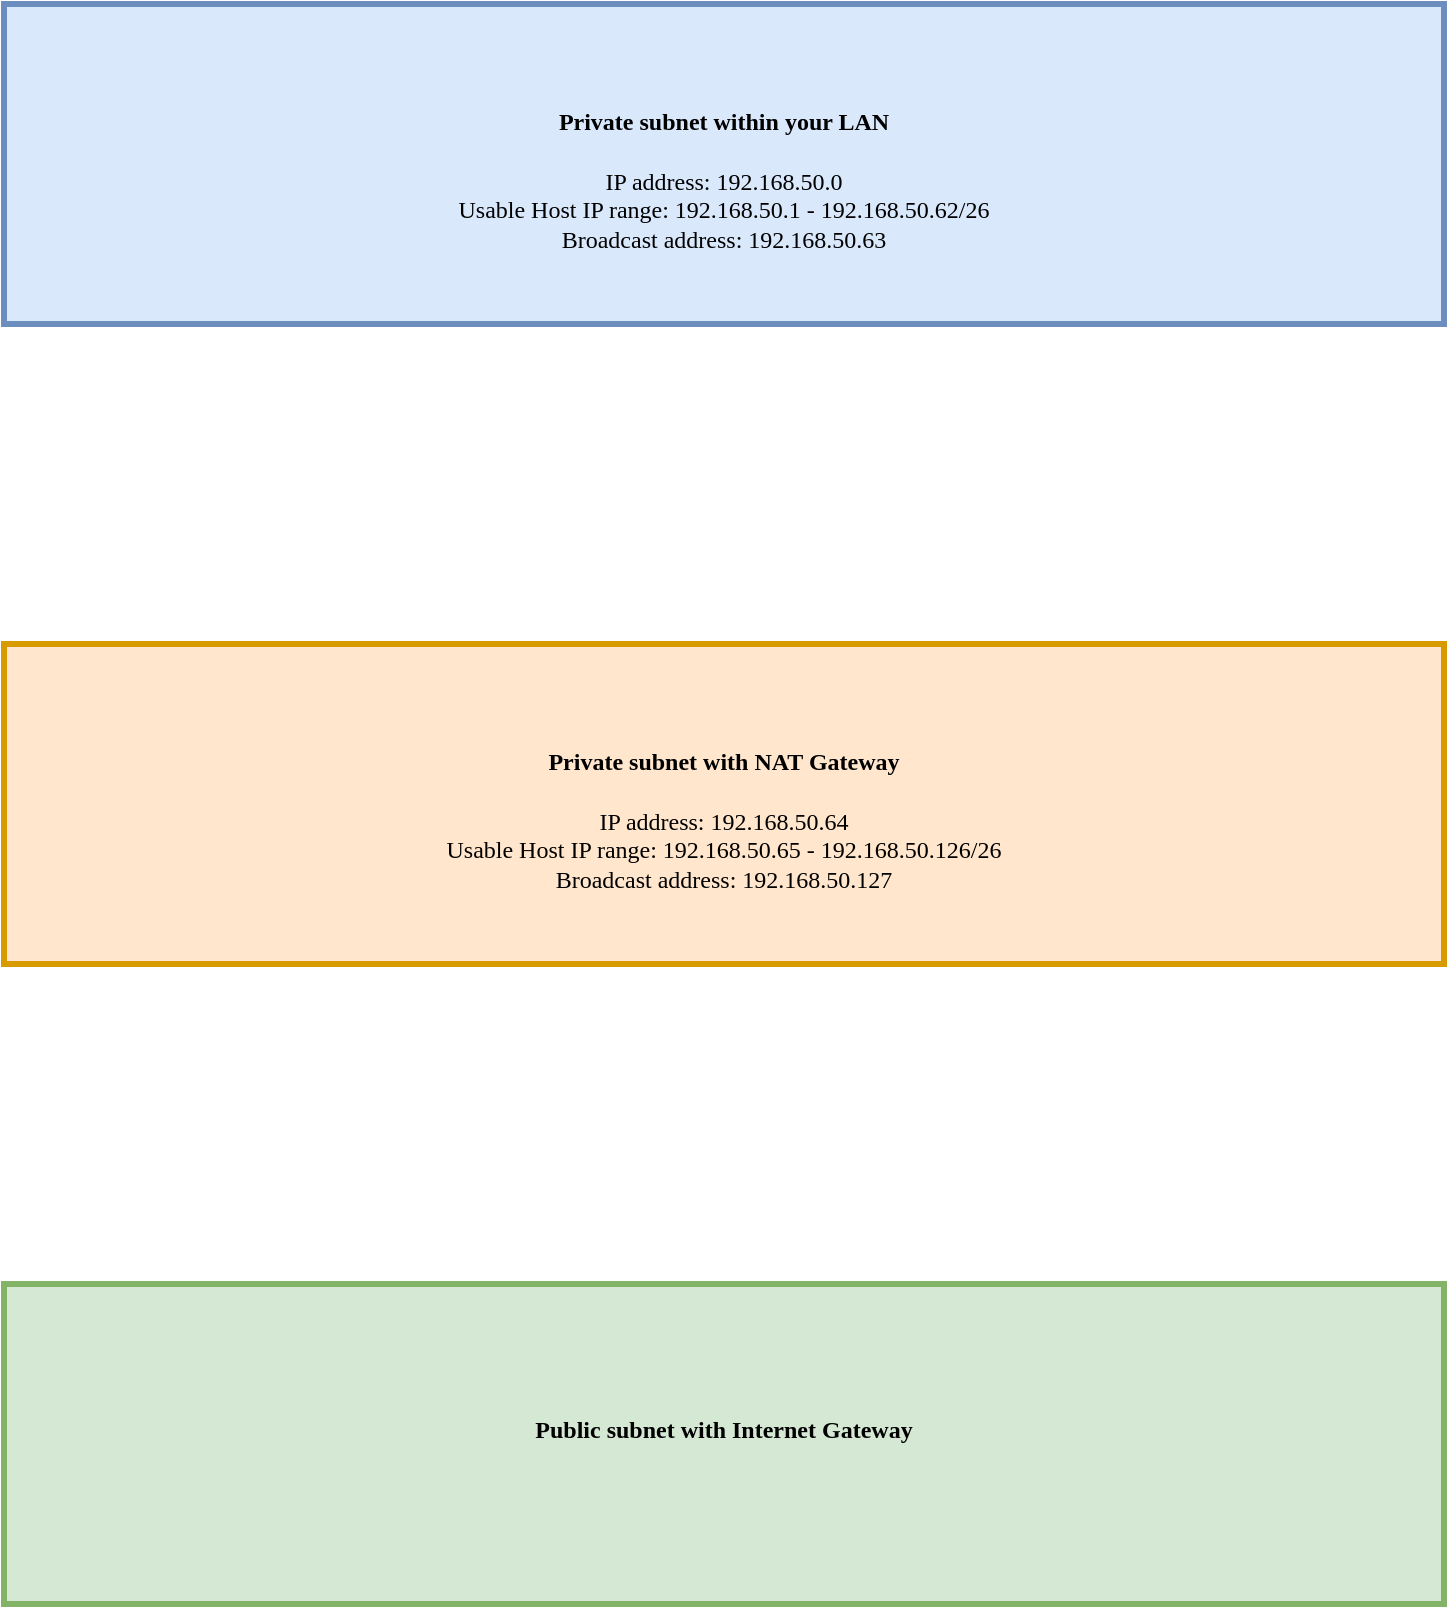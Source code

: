 <mxfile version="20.4.0" type="github">
  <diagram id="HtvCfCmLwlJMDdyX7uYw" name="Pagina-1">
    <mxGraphModel dx="1422" dy="762" grid="1" gridSize="10" guides="1" tooltips="1" connect="1" arrows="1" fold="1" page="1" pageScale="1" pageWidth="827" pageHeight="1169" math="0" shadow="0">
      <root>
        <mxCell id="0" />
        <mxCell id="1" parent="0" />
        <mxCell id="x2xZkPtlp9E_scuNY9_Y-1" value="&lt;h4&gt;Private subnet within your LAN&lt;/h4&gt;&lt;div&gt;IP address: 192.168.50.0&lt;/div&gt;&lt;div&gt;Usable Host IP range: 192.168.50.1 - 192.168.50.62/26&lt;/div&gt;&lt;div&gt;Broadcast address: 192.168.50.63&lt;/div&gt;" style="rounded=0;whiteSpace=wrap;html=1;strokeWidth=3;fillColor=#dae8fc;strokeColor=#6c8ebf;fontFamily=Verdana;align=center;" vertex="1" parent="1">
          <mxGeometry x="54" y="160" width="720" height="160" as="geometry" />
        </mxCell>
        <mxCell id="x2xZkPtlp9E_scuNY9_Y-3" value="&lt;h4&gt;&lt;font face=&quot;Verdana&quot;&gt;Private subnet with NAT Gateway&lt;/font&gt;&lt;/h4&gt;&lt;div&gt;&lt;font face=&quot;Verdana&quot;&gt;IP address: 192.168.50.64&lt;/font&gt;&lt;/div&gt;&lt;div&gt;&lt;font face=&quot;Verdana&quot;&gt;Usable Host IP range: 192.168.50.65 - 192.168.50.126/26&lt;/font&gt;&lt;/div&gt;&lt;div&gt;&lt;font face=&quot;Verdana&quot;&gt;Broadcast address: 192.168.50.127&lt;/font&gt;&lt;/div&gt;" style="rounded=0;whiteSpace=wrap;html=1;strokeWidth=3;fillColor=#ffe6cc;strokeColor=#d79b00;" vertex="1" parent="1">
          <mxGeometry x="54" y="480" width="720" height="160" as="geometry" />
        </mxCell>
        <mxCell id="x2xZkPtlp9E_scuNY9_Y-4" value="&lt;h4&gt;Public subnet with Internet Gateway&lt;/h4&gt;&lt;div&gt;&lt;br&gt;&lt;/div&gt;" style="rounded=0;whiteSpace=wrap;html=1;strokeWidth=3;fillColor=#d5e8d4;strokeColor=#82b366;fontFamily=Verdana;" vertex="1" parent="1">
          <mxGeometry x="54" y="800" width="720" height="160" as="geometry" />
        </mxCell>
      </root>
    </mxGraphModel>
  </diagram>
</mxfile>

